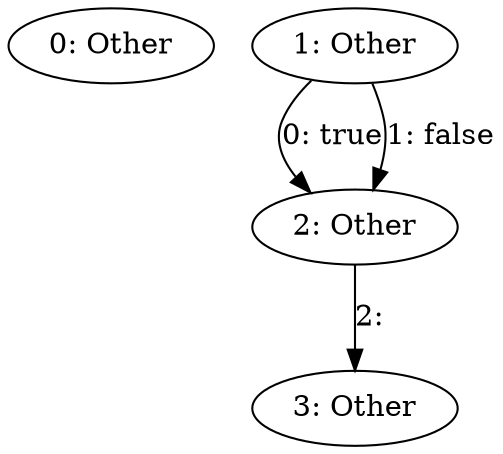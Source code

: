 digraph {
    0 [ label = "0: Other" ]
    1 [ label = "1: Other" ]
    2 [ label = "2: Other" ]
    3 [ label = "3: Other" ]
    1 -> 2 [ label = "0: true" ]
    1 -> 2 [ label = "1: false" ]
    2 -> 3 [ label = "2: " ]
}
